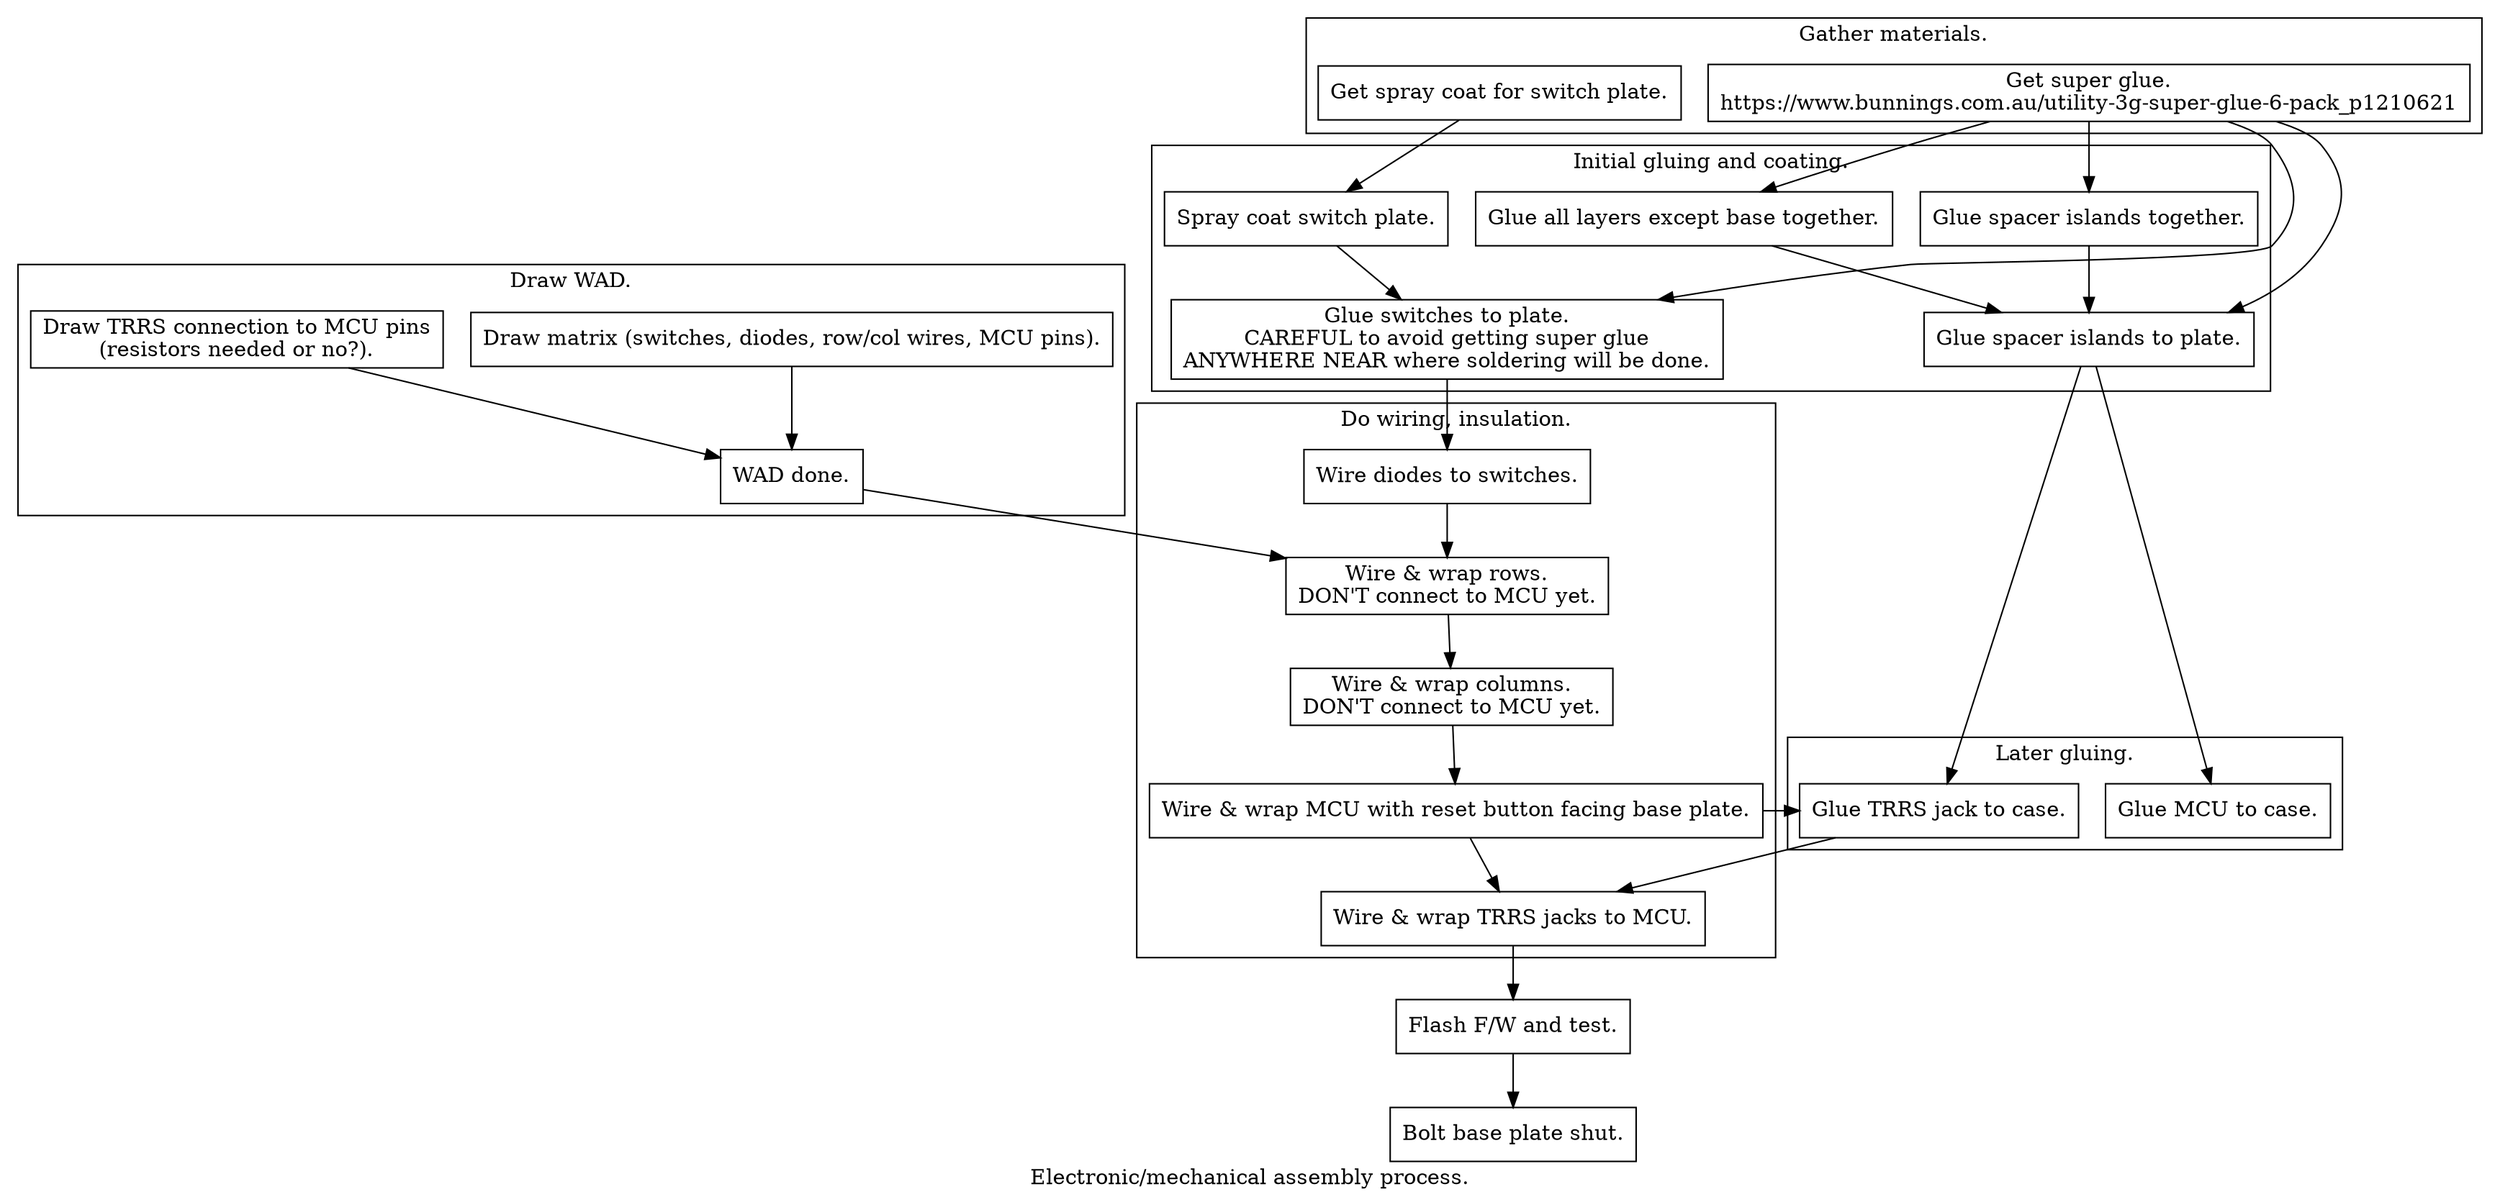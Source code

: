 digraph
{
    node [shape="box"]
    label="Electronic/mechanical assembly process."
    
    subgraph cluster_WAD
    {
        label="Draw WAD."
        matrix [label="Draw matrix (switches, diodes, row/col wires, MCU pins)."]
        jacks [label="Draw TRRS connection to MCU pins\n(resistors needed or no?)."]
        WAD_done [label="WAD done."]
        matrix->WAD_done
        jacks->WAD_done
    }
    
    subgraph cluster_gather_materials
    {
        label="Gather materials."
        glue [label="Get super glue.\nhttps://www.bunnings.com.au/utility-3g-super-glue-6-pack_p1210621"]
        spray [label="Get spray coat for switch plate."]
    }
    
    glue->layers
    glue->spacer_islands
    glue->connect_islands_plate
    glue->insert_switches
    spray->coat
    WAD_done->wireRows
    
    subgraph cluster_init_gluing
    {
        label="Initial gluing and coating."
        coat [label="Spray coat switch plate."]
        layers [label="Glue all layers except base together."]
        spacer_islands [label="Glue spacer islands together."]
        connect_islands_plate [label="Glue spacer islands to plate."]
        insert_switches [label="Glue switches to plate.\nCAREFUL to avoid getting super glue\nANYWHERE NEAR where soldering will be done."]
        coat->insert_switches
        layers->connect_islands_plate
        spacer_islands->connect_islands_plate
    }
    
    
    subgraph cluster_wiring
    {
        label="Do wiring, insulation."
        diodes [label="Wire diodes to switches."]
        wireRows [label="Wire & wrap rows.\nDON'T connect to MCU yet."]
        wireColumns [label="Wire & wrap columns.\nDON'T connect to MCU yet."]
        wireMCU [label="Wire & wrap MCU with reset button facing base plate."]
        wireTRRS [label="Wire & wrap TRRS jacks to MCU."]
        diodes->wireRows->wireColumns->wireMCU
    }
    wireMCU->glueJacks->wireTRRS
    connect_islands_plate->glueMCU
    connect_islands_plate->glueJacks
    insert_switches->diodes
    wireMCU->wireTRRS
    
    subgraph cluster_init_gluing2
    {
        label="Later gluing."
        glueMCU [label="Glue MCU to case."]
        glueJacks [label="Glue TRRS jack to case."]
    }
    
    done [label="Flash F/W and test."]
    wireTRRS->done
    boltUp [label="Bolt base plate shut."]
    done->boltUp
}

